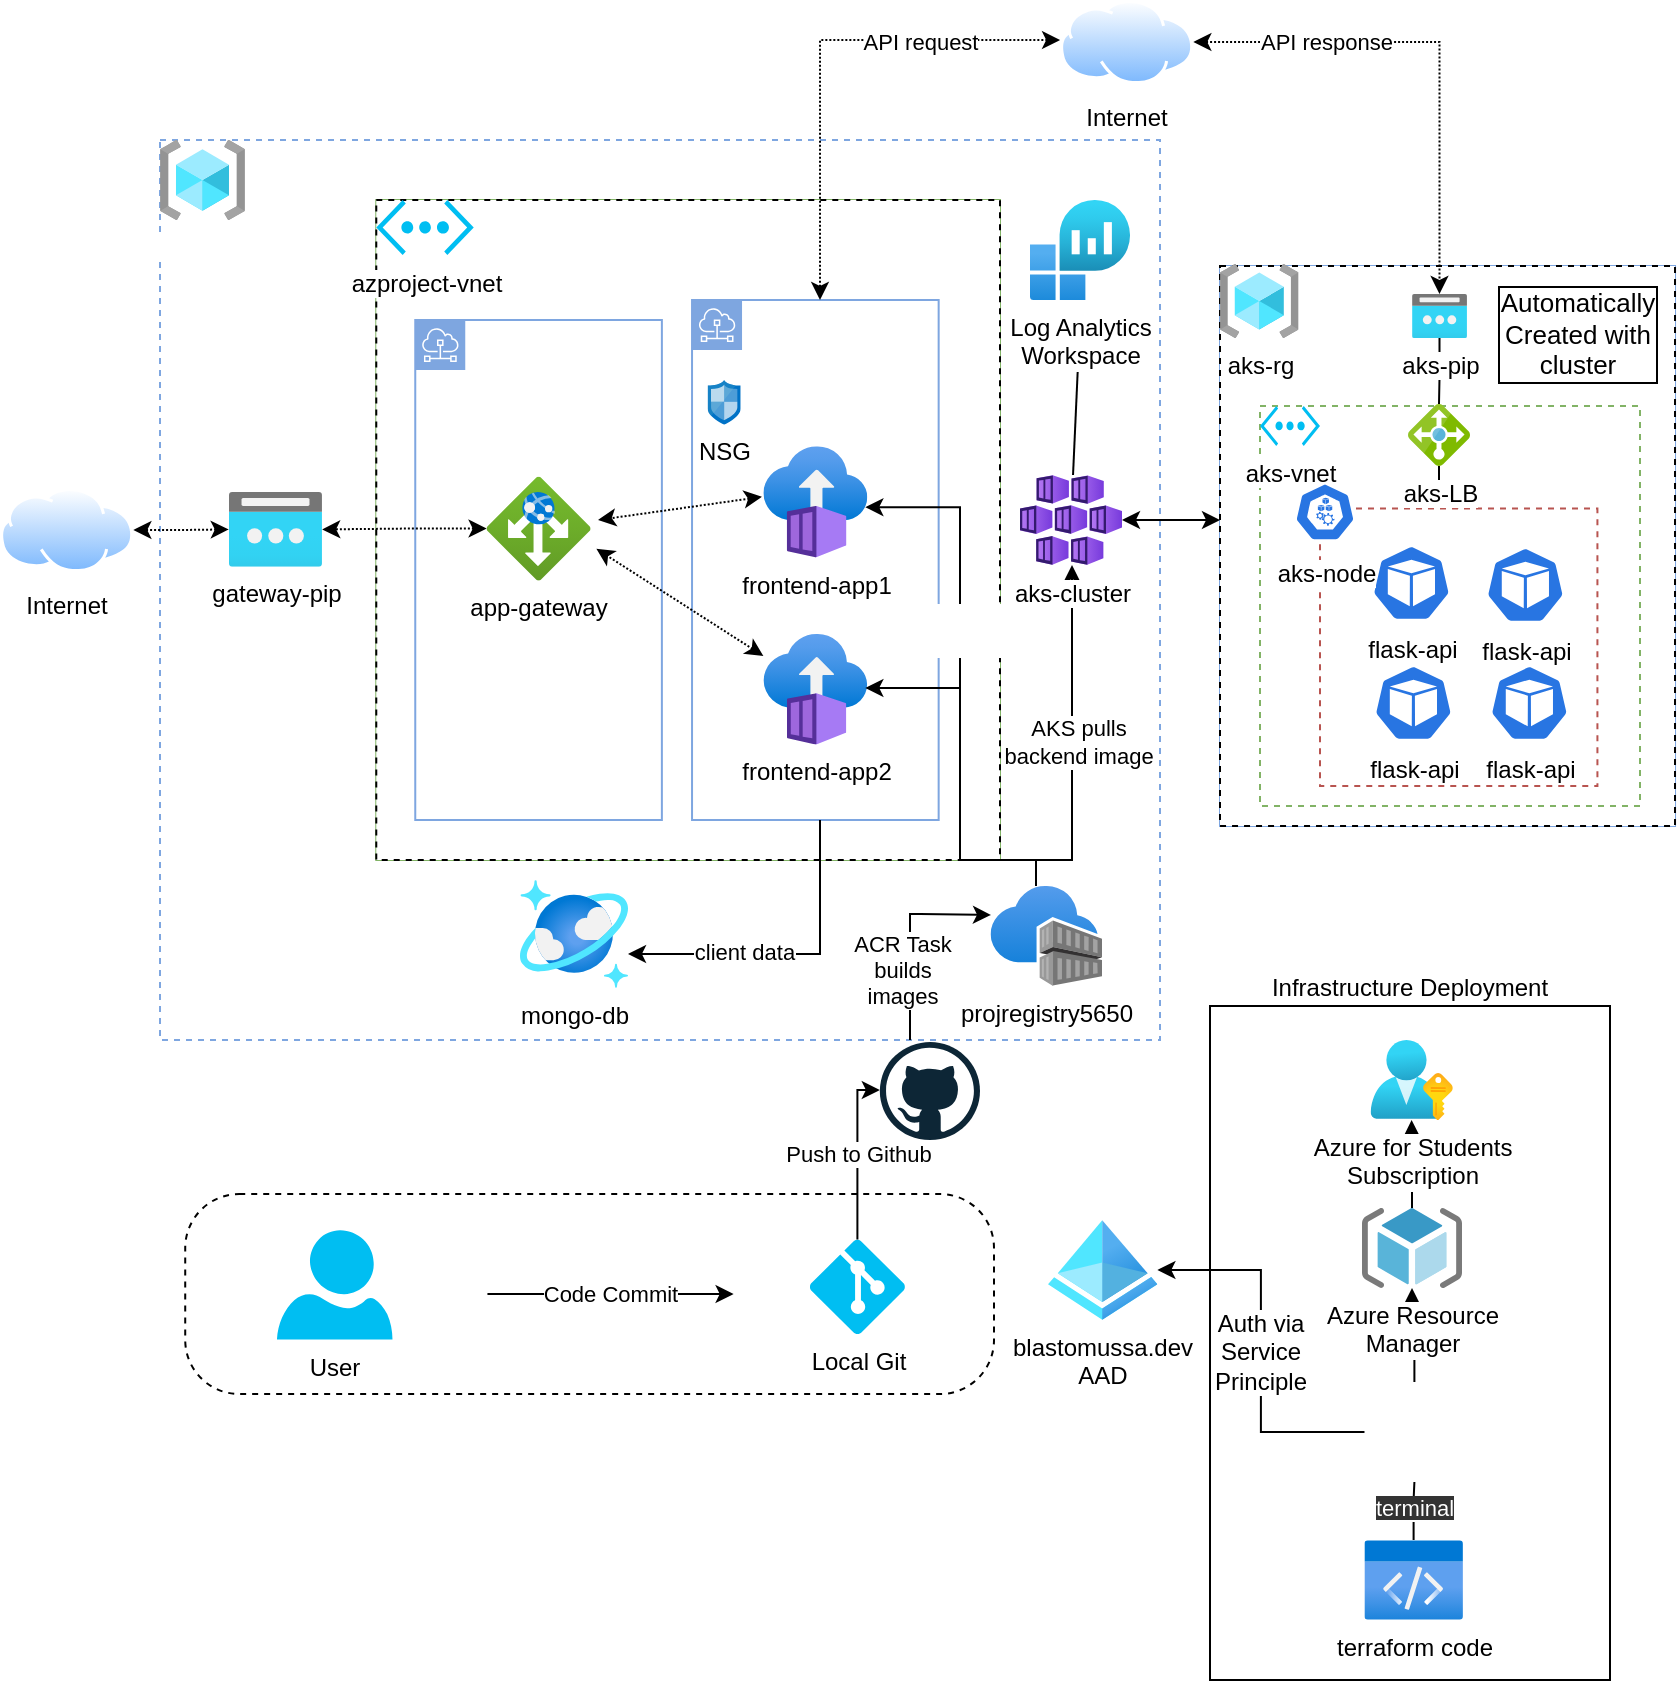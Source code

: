 <mxfile>
    <diagram id="TrvKpgeCQtAi54SfSCL_" name="Page-1">
        <mxGraphModel dx="642" dy="680" grid="1" gridSize="10" guides="1" tooltips="1" connect="1" arrows="1" fold="1" page="1" pageScale="1" pageWidth="850" pageHeight="1100" math="0" shadow="0">
            <root>
                <mxCell id="0"/>
                <mxCell id="1" parent="0"/>
                <mxCell id="jleb6WEQnlm4G8EkcGqq-151" value="Infrastructure Deployment" style="rounded=0;whiteSpace=wrap;html=1;labelBackgroundColor=default;labelBorderColor=none;fontSize=12;labelPosition=center;verticalLabelPosition=top;align=center;verticalAlign=bottom;" parent="1" vertex="1">
                    <mxGeometry x="605" y="583" width="200" height="337" as="geometry"/>
                </mxCell>
                <mxCell id="jleb6WEQnlm4G8EkcGqq-28" value="" style="rounded=0;whiteSpace=wrap;html=1;dashed=1;labelBorderColor=none;strokeColor=#7EA6E0;" parent="1" vertex="1">
                    <mxGeometry x="80" y="150" width="500" height="450" as="geometry"/>
                </mxCell>
                <mxCell id="jleb6WEQnlm4G8EkcGqq-134" style="edgeStyle=orthogonalEdgeStyle;rounded=0;orthogonalLoop=1;jettySize=auto;html=1;entryX=0.004;entryY=0.29;entryDx=0;entryDy=0;entryPerimeter=0;startArrow=none;startFill=0;endArrow=classic;endFill=1;exitX=0.75;exitY=1;exitDx=0;exitDy=0;" parent="1" source="jleb6WEQnlm4G8EkcGqq-28" target="jleb6WEQnlm4G8EkcGqq-1" edge="1">
                    <mxGeometry relative="1" as="geometry">
                        <Array as="points">
                            <mxPoint x="455" y="537"/>
                            <mxPoint x="460" y="537"/>
                        </Array>
                    </mxGeometry>
                </mxCell>
                <mxCell id="jleb6WEQnlm4G8EkcGqq-155" value="ACR Task&lt;br style=&quot;font-size: 11px;&quot;&gt;builds&lt;br style=&quot;font-size: 11px;&quot;&gt;images" style="edgeLabel;html=1;align=center;verticalAlign=middle;resizable=0;points=[];fontSize=11;" parent="jleb6WEQnlm4G8EkcGqq-134" vertex="1" connectable="0">
                    <mxGeometry x="-0.118" y="1" relative="1" as="geometry">
                        <mxPoint x="-3" y="10" as="offset"/>
                    </mxGeometry>
                </mxCell>
                <mxCell id="jleb6WEQnlm4G8EkcGqq-8" value="Internet" style="aspect=fixed;perimeter=ellipsePerimeter;html=1;align=center;shadow=0;dashed=0;spacingTop=3;image;image=img/lib/active_directory/internet_cloud.svg;" parent="1" vertex="1">
                    <mxGeometry y="324" width="66.67" height="42" as="geometry"/>
                </mxCell>
                <mxCell id="jleb6WEQnlm4G8EkcGqq-21" value="" style="group" parent="1" vertex="1" connectable="0">
                    <mxGeometry x="92.61" y="677" width="404.39" height="100" as="geometry"/>
                </mxCell>
                <mxCell id="jleb6WEQnlm4G8EkcGqq-24" value="" style="group" parent="jleb6WEQnlm4G8EkcGqq-21" vertex="1" connectable="0">
                    <mxGeometry width="404.39" height="100" as="geometry"/>
                </mxCell>
                <mxCell id="jleb6WEQnlm4G8EkcGqq-125" value="" style="group" parent="jleb6WEQnlm4G8EkcGqq-24" vertex="1" connectable="0">
                    <mxGeometry width="404.39" height="100" as="geometry"/>
                </mxCell>
                <mxCell id="jleb6WEQnlm4G8EkcGqq-17" value="" style="rounded=1;whiteSpace=wrap;html=1;dashed=1;arcSize=27;" parent="jleb6WEQnlm4G8EkcGqq-125" vertex="1">
                    <mxGeometry width="404.39" height="100" as="geometry"/>
                </mxCell>
                <mxCell id="jleb6WEQnlm4G8EkcGqq-20" value="Local Git" style="verticalLabelPosition=bottom;html=1;verticalAlign=top;align=center;strokeColor=none;fillColor=#00BEF2;shape=mxgraph.azure.git_repository;dashed=1;" parent="jleb6WEQnlm4G8EkcGqq-125" vertex="1">
                    <mxGeometry x="312.17" y="22.73" width="47.83" height="47.27" as="geometry"/>
                </mxCell>
                <mxCell id="jleb6WEQnlm4G8EkcGqq-19" value="Code Commit" style="endArrow=classic;html=1;rounded=0;" parent="jleb6WEQnlm4G8EkcGqq-125" edge="1">
                    <mxGeometry width="50" height="50" relative="1" as="geometry">
                        <mxPoint x="151.106" y="50" as="sourcePoint"/>
                        <mxPoint x="274.196" y="50.0" as="targetPoint"/>
                    </mxGeometry>
                </mxCell>
                <mxCell id="jleb6WEQnlm4G8EkcGqq-18" value="User" style="verticalLabelPosition=bottom;html=1;verticalAlign=top;align=center;strokeColor=none;fillColor=#00BEF2;shape=mxgraph.azure.user;dashed=1;" parent="jleb6WEQnlm4G8EkcGqq-125" vertex="1">
                    <mxGeometry x="45.867" y="18.182" width="57.77" height="54.545" as="geometry"/>
                </mxCell>
                <mxCell id="jleb6WEQnlm4G8EkcGqq-110" value="Push to Github" style="edgeStyle=orthogonalEdgeStyle;rounded=0;orthogonalLoop=1;jettySize=auto;html=1;" parent="1" source="jleb6WEQnlm4G8EkcGqq-20" target="jleb6WEQnlm4G8EkcGqq-7" edge="1">
                    <mxGeometry relative="1" as="geometry">
                        <Array as="points">
                            <mxPoint x="455" y="625"/>
                        </Array>
                    </mxGeometry>
                </mxCell>
                <mxCell id="jleb6WEQnlm4G8EkcGqq-119" value="Internet" style="aspect=fixed;perimeter=ellipsePerimeter;html=1;align=center;shadow=0;dashed=0;spacingTop=3;image;image=img/lib/active_directory/internet_cloud.svg;" parent="1" vertex="1">
                    <mxGeometry x="530" y="80" width="66.67" height="42" as="geometry"/>
                </mxCell>
                <mxCell id="jleb6WEQnlm4G8EkcGqq-33" value="" style="group;labelBorderColor=none;fillColor=none;strokeColor=#82b366;" parent="1" vertex="1" connectable="0">
                    <mxGeometry x="188.14" y="180" width="311.86" height="330" as="geometry"/>
                </mxCell>
                <mxCell id="jleb6WEQnlm4G8EkcGqq-37" value="" style="group" parent="jleb6WEQnlm4G8EkcGqq-33" vertex="1" connectable="0">
                    <mxGeometry width="311.86" height="330" as="geometry"/>
                </mxCell>
                <mxCell id="jleb6WEQnlm4G8EkcGqq-32" value="" style="rounded=0;whiteSpace=wrap;html=1;dashed=1;labelBackgroundColor=#D4E1F5;labelBorderColor=none;" parent="jleb6WEQnlm4G8EkcGqq-37" vertex="1">
                    <mxGeometry width="311.86" height="330" as="geometry"/>
                </mxCell>
                <mxCell id="jleb6WEQnlm4G8EkcGqq-31" value="&lt;font color=&quot;#ffffff&quot;&gt;gateway-subnet&lt;/font&gt;" style="sketch=0;outlineConnect=0;gradientColor=none;html=1;whiteSpace=wrap;fontSize=12;fontStyle=0;shape=mxgraph.aws4.group;grIcon=mxgraph.aws4.group_subnet;strokeColor=#7EA6E0;fillColor=none;verticalAlign=top;align=left;spacingLeft=30;fontColor=#000000;dashed=0;" parent="jleb6WEQnlm4G8EkcGqq-37" vertex="1">
                    <mxGeometry x="19.491" y="60" width="123.311" height="250" as="geometry"/>
                </mxCell>
                <mxCell id="jleb6WEQnlm4G8EkcGqq-5" value="app-gateway" style="aspect=fixed;html=1;points=[];align=center;image;fontSize=12;image=img/lib/azure2/networking/Application_Gateways.svg;" parent="jleb6WEQnlm4G8EkcGqq-37" vertex="1">
                    <mxGeometry x="55.161" y="138.333" width="51.977" height="51.977" as="geometry"/>
                </mxCell>
                <mxCell id="jleb6WEQnlm4G8EkcGqq-11" value="azproject-vnet" style="verticalLabelPosition=bottom;html=1;verticalAlign=top;align=center;strokeColor=none;fillColor=#00BEF2;shape=mxgraph.azure.virtual_network;pointerEvents=1;labelBackgroundColor=default;" parent="jleb6WEQnlm4G8EkcGqq-37" vertex="1">
                    <mxGeometry width="48.728" height="27.5" as="geometry"/>
                </mxCell>
                <mxCell id="jleb6WEQnlm4G8EkcGqq-30" value="&lt;font color=&quot;#ffffff&quot;&gt;frontend-subnet&lt;/font&gt;" style="sketch=0;outlineConnect=0;gradientColor=none;html=1;whiteSpace=wrap;fontSize=12;fontStyle=0;shape=mxgraph.aws4.group;grIcon=mxgraph.aws4.group_subnet;strokeColor=#7EA6E0;fillColor=none;verticalAlign=top;align=left;spacingLeft=30;fontColor=#000000;dashed=0;" parent="jleb6WEQnlm4G8EkcGqq-33" vertex="1">
                    <mxGeometry x="157.879" y="50" width="123.311" height="260" as="geometry"/>
                </mxCell>
                <mxCell id="jleb6WEQnlm4G8EkcGqq-3" value="frontend-app1" style="aspect=fixed;html=1;points=[];align=center;image;fontSize=12;image=img/lib/azure2/containers/Container_Instances.svg;" parent="jleb6WEQnlm4G8EkcGqq-33" vertex="1">
                    <mxGeometry x="193.543" y="122.923" width="51.977" height="56.037" as="geometry"/>
                </mxCell>
                <mxCell id="jleb6WEQnlm4G8EkcGqq-9" value="NSG" style="sketch=0;aspect=fixed;html=1;points=[];align=center;image;fontSize=12;image=img/lib/mscae/Network_Security_Groups_Classic.svg;" parent="jleb6WEQnlm4G8EkcGqq-33" vertex="1">
                    <mxGeometry x="165.679" y="90.003" width="16.527" height="22.334" as="geometry"/>
                </mxCell>
                <mxCell id="jleb6WEQnlm4G8EkcGqq-2" value="frontend-app2" style="aspect=fixed;html=1;points=[];align=center;image;fontSize=12;image=img/lib/azure2/compute/Container_Instances.svg;" parent="jleb6WEQnlm4G8EkcGqq-33" vertex="1">
                    <mxGeometry x="193.542" y="217.003" width="51.977" height="55.225" as="geometry"/>
                </mxCell>
                <mxCell id="jleb6WEQnlm4G8EkcGqq-114" value="" style="endArrow=classic;html=1;rounded=0;exitX=-0.014;exitY=0.455;exitDx=0;exitDy=0;exitPerimeter=0;endFill=1;startArrow=classic;startFill=1;dashed=1;dashPattern=1 1;" parent="jleb6WEQnlm4G8EkcGqq-33" source="jleb6WEQnlm4G8EkcGqq-3" edge="1">
                    <mxGeometry width="50" height="50" relative="1" as="geometry">
                        <mxPoint x="200.101" y="210" as="sourcePoint"/>
                        <mxPoint x="110.884" y="160" as="targetPoint"/>
                    </mxGeometry>
                </mxCell>
                <mxCell id="jleb6WEQnlm4G8EkcGqq-115" value="" style="endArrow=classic;html=1;rounded=0;entryX=1.056;entryY=0.694;entryDx=0;entryDy=0;entryPerimeter=0;startArrow=classic;startFill=1;endFill=1;dashed=1;dashPattern=1 1;" parent="jleb6WEQnlm4G8EkcGqq-33" source="jleb6WEQnlm4G8EkcGqq-2" target="jleb6WEQnlm4G8EkcGqq-5" edge="1">
                    <mxGeometry width="50" height="50" relative="1" as="geometry">
                        <mxPoint x="199.024" y="190.764" as="sourcePoint"/>
                        <mxPoint x="112.826" y="204.677" as="targetPoint"/>
                    </mxGeometry>
                </mxCell>
                <mxCell id="jleb6WEQnlm4G8EkcGqq-6" value="mongo-db" style="aspect=fixed;html=1;points=[];align=center;image;fontSize=12;image=img/lib/azure2/databases/Azure_Cosmos_DB.svg;" parent="1" vertex="1">
                    <mxGeometry x="260" y="520" width="54" height="54" as="geometry"/>
                </mxCell>
                <mxCell id="jleb6WEQnlm4G8EkcGqq-14" value="gateway-pip" style="aspect=fixed;html=1;points=[];align=center;image;fontSize=12;image=img/lib/azure2/networking/Public_IP_Addresses.svg;" parent="1" vertex="1">
                    <mxGeometry x="114.389" y="326" width="46.698" height="37.358" as="geometry"/>
                </mxCell>
                <mxCell id="jleb6WEQnlm4G8EkcGqq-112" value="" style="edgeStyle=orthogonalEdgeStyle;rounded=0;orthogonalLoop=1;jettySize=auto;html=1;" parent="1" source="jleb6WEQnlm4G8EkcGqq-30" target="jleb6WEQnlm4G8EkcGqq-6" edge="1">
                    <mxGeometry relative="1" as="geometry">
                        <Array as="points">
                            <mxPoint x="410" y="557"/>
                        </Array>
                    </mxGeometry>
                </mxCell>
                <mxCell id="jleb6WEQnlm4G8EkcGqq-156" value="client data" style="edgeLabel;html=1;align=center;verticalAlign=middle;resizable=0;points=[];fontSize=11;" parent="jleb6WEQnlm4G8EkcGqq-112" vertex="1" connectable="0">
                    <mxGeometry x="-0.079" y="-1" relative="1" as="geometry">
                        <mxPoint x="-30" as="offset"/>
                    </mxGeometry>
                </mxCell>
                <mxCell id="jleb6WEQnlm4G8EkcGqq-136" style="edgeStyle=orthogonalEdgeStyle;rounded=0;orthogonalLoop=1;jettySize=auto;html=1;entryX=0.981;entryY=0.547;entryDx=0;entryDy=0;entryPerimeter=0;startArrow=none;startFill=0;endArrow=classic;endFill=1;" parent="1" source="jleb6WEQnlm4G8EkcGqq-1" target="jleb6WEQnlm4G8EkcGqq-3" edge="1">
                    <mxGeometry relative="1" as="geometry">
                        <Array as="points">
                            <mxPoint x="518" y="510"/>
                            <mxPoint x="480" y="510"/>
                            <mxPoint x="480" y="334"/>
                        </Array>
                    </mxGeometry>
                </mxCell>
                <mxCell id="jleb6WEQnlm4G8EkcGqq-167" value="&lt;font style=&quot;font-size: 11px;&quot;&gt;ACI pulls&lt;br style=&quot;font-size: 11px;&quot;&gt;frontend image&lt;br style=&quot;font-size: 11px;&quot;&gt;&lt;/font&gt;" style="edgeLabel;html=1;align=center;verticalAlign=middle;resizable=0;points=[];fontSize=11;fontColor=#FFFFFF;labelBackgroundColor=default;" parent="jleb6WEQnlm4G8EkcGqq-136" vertex="1" connectable="0">
                    <mxGeometry x="0.376" relative="1" as="geometry">
                        <mxPoint x="-3" y="23" as="offset"/>
                    </mxGeometry>
                </mxCell>
                <mxCell id="jleb6WEQnlm4G8EkcGqq-137" style="edgeStyle=orthogonalEdgeStyle;rounded=0;orthogonalLoop=1;jettySize=auto;html=1;startArrow=none;startFill=0;endArrow=classic;endFill=1;" parent="1" source="jleb6WEQnlm4G8EkcGqq-1" target="jleb6WEQnlm4G8EkcGqq-4" edge="1">
                    <mxGeometry relative="1" as="geometry">
                        <mxPoint x="535" y="390" as="targetPoint"/>
                        <Array as="points">
                            <mxPoint x="518" y="510"/>
                            <mxPoint x="536" y="510"/>
                        </Array>
                    </mxGeometry>
                </mxCell>
                <mxCell id="jleb6WEQnlm4G8EkcGqq-157" value="AKS pulls&lt;br style=&quot;font-size: 11px;&quot;&gt;backend image" style="edgeLabel;html=1;align=center;verticalAlign=middle;resizable=0;points=[];fontSize=11;" parent="jleb6WEQnlm4G8EkcGqq-137" vertex="1" connectable="0">
                    <mxGeometry x="-0.048" y="-1" relative="1" as="geometry">
                        <mxPoint x="2" y="-5" as="offset"/>
                    </mxGeometry>
                </mxCell>
                <mxCell id="jleb6WEQnlm4G8EkcGqq-159" style="edgeStyle=orthogonalEdgeStyle;rounded=0;orthogonalLoop=1;jettySize=auto;html=1;entryX=0.981;entryY=0.488;entryDx=0;entryDy=0;entryPerimeter=0;fontSize=12;startArrow=none;startFill=0;endArrow=classic;endFill=1;" parent="1" target="jleb6WEQnlm4G8EkcGqq-2" edge="1">
                    <mxGeometry relative="1" as="geometry">
                        <mxPoint x="518" y="510" as="sourcePoint"/>
                        <Array as="points">
                            <mxPoint x="480" y="510"/>
                            <mxPoint x="480" y="424"/>
                        </Array>
                    </mxGeometry>
                </mxCell>
                <mxCell id="jleb6WEQnlm4G8EkcGqq-1" value="projregistry5650&lt;br&gt;" style="aspect=fixed;html=1;points=[];align=center;image;fontSize=12;image=img/lib/azure2/containers/Container_Registries.svg;" parent="1" vertex="1">
                    <mxGeometry x="495.26" y="523" width="55.74" height="50" as="geometry"/>
                </mxCell>
                <mxCell id="jleb6WEQnlm4G8EkcGqq-128" value="" style="group;labelPosition=center;verticalLabelPosition=bottom;align=center;verticalAlign=top;strokeColor=#7EA6E0;fillColor=default;" parent="1" vertex="1" connectable="0">
                    <mxGeometry x="610" y="213" width="227.51" height="280" as="geometry"/>
                </mxCell>
                <mxCell id="jleb6WEQnlm4G8EkcGqq-55" value="" style="rounded=0;whiteSpace=wrap;html=1;dashed=1;labelBackgroundColor=#D4E1F5;labelBorderColor=none;" parent="jleb6WEQnlm4G8EkcGqq-128" vertex="1">
                    <mxGeometry width="227.51" height="280" as="geometry"/>
                </mxCell>
                <mxCell id="jleb6WEQnlm4G8EkcGqq-113" value="" style="rounded=0;whiteSpace=wrap;html=1;dashed=1;labelBackgroundColor=default;labelBorderColor=none;fillColor=none;strokeColor=#82b366;" parent="jleb6WEQnlm4G8EkcGqq-128" vertex="1">
                    <mxGeometry x="20" y="70" width="190" height="200" as="geometry"/>
                </mxCell>
                <mxCell id="jleb6WEQnlm4G8EkcGqq-61" value="" style="whiteSpace=wrap;html=1;aspect=fixed;dashed=1;labelBackgroundColor=#D4E1F5;labelBorderColor=none;fillColor=none;strokeColor=#b85450;" parent="jleb6WEQnlm4G8EkcGqq-128" vertex="1">
                    <mxGeometry x="50" y="121.29" width="138.71" height="138.71" as="geometry"/>
                </mxCell>
                <mxCell id="jleb6WEQnlm4G8EkcGqq-104" value="flask-api" style="sketch=0;html=1;dashed=0;whitespace=wrap;fillColor=#2875E2;strokeColor=#ffffff;points=[[0.005,0.63,0],[0.1,0.2,0],[0.9,0.2,0],[0.5,0,0],[0.995,0.63,0],[0.72,0.99,0],[0.5,1,0],[0.28,0.99,0]];shape=mxgraph.kubernetes.icon;prIcon=pod;labelBackgroundColor=default;labelBorderColor=none;labelPosition=center;verticalLabelPosition=bottom;align=center;verticalAlign=top;" parent="jleb6WEQnlm4G8EkcGqq-128" vertex="1">
                    <mxGeometry x="133.026" y="140" width="39.325" height="39" as="geometry"/>
                </mxCell>
                <mxCell id="jleb6WEQnlm4G8EkcGqq-105" value="flask-api" style="sketch=0;html=1;dashed=0;whitespace=wrap;fillColor=#2875E2;strokeColor=#ffffff;points=[[0.005,0.63,0],[0.1,0.2,0],[0.9,0.2,0],[0.5,0,0],[0.995,0.63,0],[0.72,0.99,0],[0.5,1,0],[0.28,0.99,0]];shape=mxgraph.kubernetes.icon;prIcon=pod;labelBackgroundColor=default;labelBorderColor=none;labelPosition=center;verticalLabelPosition=bottom;align=center;verticalAlign=top;" parent="jleb6WEQnlm4G8EkcGqq-128" vertex="1">
                    <mxGeometry x="76.039" y="139" width="39.325" height="39" as="geometry"/>
                </mxCell>
                <mxCell id="jleb6WEQnlm4G8EkcGqq-106" value="flask-api" style="sketch=0;html=1;dashed=0;whitespace=wrap;fillColor=#2875E2;strokeColor=#ffffff;points=[[0.005,0.63,0],[0.1,0.2,0],[0.9,0.2,0],[0.5,0,0],[0.995,0.63,0],[0.72,0.99,0],[0.5,1,0],[0.28,0.99,0]];shape=mxgraph.kubernetes.icon;prIcon=pod;labelBackgroundColor=default;labelBorderColor=none;labelPosition=center;verticalLabelPosition=bottom;align=center;verticalAlign=top;" parent="jleb6WEQnlm4G8EkcGqq-128" vertex="1">
                    <mxGeometry x="77.039" y="199" width="39.325" height="39" as="geometry"/>
                </mxCell>
                <mxCell id="jleb6WEQnlm4G8EkcGqq-107" value="flask-api" style="sketch=0;html=1;dashed=0;whitespace=wrap;fillColor=#2875E2;strokeColor=#ffffff;points=[[0.005,0.63,0],[0.1,0.2,0],[0.9,0.2,0],[0.5,0,0],[0.995,0.63,0],[0.72,0.99,0],[0.5,1,0],[0.28,0.99,0]];shape=mxgraph.kubernetes.icon;prIcon=pod;labelBackgroundColor=default;labelBorderColor=none;labelPosition=center;verticalLabelPosition=bottom;align=center;verticalAlign=top;" parent="jleb6WEQnlm4G8EkcGqq-128" vertex="1">
                    <mxGeometry x="135.026" y="199" width="39.325" height="39" as="geometry"/>
                </mxCell>
                <mxCell id="jleb6WEQnlm4G8EkcGqq-165" value="" style="edgeStyle=orthogonalEdgeStyle;rounded=0;orthogonalLoop=1;jettySize=auto;html=1;fontSize=11;startArrow=none;startFill=0;endArrow=none;endFill=0;" parent="jleb6WEQnlm4G8EkcGqq-128" source="jleb6WEQnlm4G8EkcGqq-118" target="jleb6WEQnlm4G8EkcGqq-120" edge="1">
                    <mxGeometry relative="1" as="geometry"/>
                </mxCell>
                <mxCell id="jleb6WEQnlm4G8EkcGqq-118" value="aks-pip" style="aspect=fixed;html=1;points=[];align=center;image;fontSize=12;image=img/lib/azure2/networking/Public_IP_Addresses.svg;dashed=1;labelBackgroundColor=default;labelBorderColor=none;" parent="jleb6WEQnlm4G8EkcGqq-128" vertex="1">
                    <mxGeometry x="96.03" y="14" width="27.5" height="22" as="geometry"/>
                </mxCell>
                <mxCell id="jleb6WEQnlm4G8EkcGqq-12" value="aks-vnet" style="verticalLabelPosition=bottom;html=1;verticalAlign=top;align=center;strokeColor=none;fillColor=#00BEF2;shape=mxgraph.azure.virtual_network;pointerEvents=1;labelBackgroundColor=default;" parent="jleb6WEQnlm4G8EkcGqq-128" vertex="1">
                    <mxGeometry x="20" y="70" width="30" height="20" as="geometry"/>
                </mxCell>
                <mxCell id="jleb6WEQnlm4G8EkcGqq-166" value="" style="edgeStyle=orthogonalEdgeStyle;rounded=0;orthogonalLoop=1;jettySize=auto;html=1;fontSize=11;startArrow=none;startFill=0;endArrow=classic;endFill=1;entryX=0.5;entryY=0;entryDx=0;entryDy=0;" parent="jleb6WEQnlm4G8EkcGqq-128" source="jleb6WEQnlm4G8EkcGqq-120" target="jleb6WEQnlm4G8EkcGqq-61" edge="1">
                    <mxGeometry relative="1" as="geometry"/>
                </mxCell>
                <mxCell id="jleb6WEQnlm4G8EkcGqq-120" value="aks-LB" style="sketch=0;aspect=fixed;html=1;points=[];align=center;image;fontSize=12;image=img/lib/mscae/Load_Balancer_feature.svg;dashed=1;labelBackgroundColor=default;labelBorderColor=none;" parent="jleb6WEQnlm4G8EkcGqq-128" vertex="1">
                    <mxGeometry x="94" y="69" width="31" height="31" as="geometry"/>
                </mxCell>
                <mxCell id="jleb6WEQnlm4G8EkcGqq-140" value="aks-node" style="sketch=0;html=1;dashed=0;whitespace=wrap;fillColor=#2875E2;strokeColor=#ffffff;points=[[0.005,0.63,0],[0.1,0.2,0],[0.9,0.2,0],[0.5,0,0],[0.995,0.63,0],[0.72,0.99,0],[0.5,1,0],[0.28,0.99,0]];shape=mxgraph.kubernetes.icon;prIcon=node;labelBackgroundColor=default;labelBorderColor=none;fontSize=12;labelPosition=center;verticalLabelPosition=bottom;align=center;verticalAlign=top;" parent="jleb6WEQnlm4G8EkcGqq-128" vertex="1">
                    <mxGeometry x="37.5" y="106" width="30" height="34" as="geometry"/>
                </mxCell>
                <mxCell id="jleb6WEQnlm4G8EkcGqq-147" value="aks-rg" style="aspect=fixed;html=1;points=[];align=center;image;fontSize=12;image=img/lib/azure2/general/Resource_Groups.svg;dashed=1;labelBackgroundColor=default;labelBorderColor=none;" parent="jleb6WEQnlm4G8EkcGqq-128" vertex="1">
                    <mxGeometry y="-1" width="39.31" height="37" as="geometry"/>
                </mxCell>
                <mxCell id="jleb6WEQnlm4G8EkcGqq-138" value="Automatically Created with cluster" style="text;html=1;strokeColor=none;fillColor=none;align=center;verticalAlign=middle;whiteSpace=wrap;rounded=0;dashed=1;labelBackgroundColor=default;labelBorderColor=default;fontSize=13;" parent="jleb6WEQnlm4G8EkcGqq-128" vertex="1">
                    <mxGeometry x="156" y="29" width="46.24" height="10" as="geometry"/>
                </mxCell>
                <mxCell id="jleb6WEQnlm4G8EkcGqq-129" value="" style="edgeStyle=orthogonalEdgeStyle;rounded=0;orthogonalLoop=1;jettySize=auto;html=1;startArrow=classic;startFill=1;endArrow=classic;endFill=1;" parent="1" source="jleb6WEQnlm4G8EkcGqq-4" edge="1">
                    <mxGeometry relative="1" as="geometry">
                        <mxPoint x="610" y="340" as="targetPoint"/>
                    </mxGeometry>
                </mxCell>
                <mxCell id="jleb6WEQnlm4G8EkcGqq-133" value="" style="edgeStyle=orthogonalEdgeStyle;rounded=0;orthogonalLoop=1;jettySize=auto;html=1;startArrow=classic;startFill=1;endArrow=classic;endFill=1;dashed=1;dashPattern=1 1;" parent="1" source="jleb6WEQnlm4G8EkcGqq-5" target="jleb6WEQnlm4G8EkcGqq-14" edge="1">
                    <mxGeometry relative="1" as="geometry"/>
                </mxCell>
                <mxCell id="jleb6WEQnlm4G8EkcGqq-108" value="" style="edgeStyle=orthogonalEdgeStyle;rounded=0;orthogonalLoop=1;jettySize=auto;html=1;startArrow=classic;startFill=1;dashed=1;dashPattern=1 1;" parent="1" source="jleb6WEQnlm4G8EkcGqq-8" target="jleb6WEQnlm4G8EkcGqq-14" edge="1">
                    <mxGeometry relative="1" as="geometry"/>
                </mxCell>
                <mxCell id="jleb6WEQnlm4G8EkcGqq-123" style="edgeStyle=orthogonalEdgeStyle;rounded=0;orthogonalLoop=1;jettySize=auto;html=1;dashed=1;endArrow=classic;endFill=1;startArrow=classic;startFill=1;dashPattern=1 1;" parent="1" source="jleb6WEQnlm4G8EkcGqq-119" target="jleb6WEQnlm4G8EkcGqq-30" edge="1">
                    <mxGeometry relative="1" as="geometry">
                        <mxPoint x="390" y="110" as="targetPoint"/>
                        <Array as="points">
                            <mxPoint x="410" y="100"/>
                        </Array>
                    </mxGeometry>
                </mxCell>
                <mxCell id="jleb6WEQnlm4G8EkcGqq-163" value="API request" style="edgeLabel;html=1;align=center;verticalAlign=middle;resizable=0;points=[];fontSize=11;" parent="jleb6WEQnlm4G8EkcGqq-123" vertex="1" connectable="0">
                    <mxGeometry x="-0.207" relative="1" as="geometry">
                        <mxPoint x="29" y="1" as="offset"/>
                    </mxGeometry>
                </mxCell>
                <mxCell id="jleb6WEQnlm4G8EkcGqq-4" value="aks-cluster" style="aspect=fixed;html=1;points=[];align=center;image;fontSize=12;image=img/lib/azure2/containers/Kubernetes_Services.svg;" parent="1" vertex="1">
                    <mxGeometry x="510" y="317.5" width="51" height="45" as="geometry"/>
                </mxCell>
                <mxCell id="jleb6WEQnlm4G8EkcGqq-7" value="" style="dashed=0;outlineConnect=0;html=1;align=center;labelPosition=center;verticalLabelPosition=bottom;verticalAlign=top;shape=mxgraph.weblogos.github;labelBackgroundColor=default;" parent="1" vertex="1">
                    <mxGeometry x="439.92" y="601" width="50.08" height="49" as="geometry"/>
                </mxCell>
                <mxCell id="jleb6WEQnlm4G8EkcGqq-122" style="edgeStyle=orthogonalEdgeStyle;rounded=0;orthogonalLoop=1;jettySize=auto;html=1;dashed=1;endArrow=classic;endFill=1;startArrow=classic;startFill=1;dashPattern=1 1;" parent="1" source="jleb6WEQnlm4G8EkcGqq-119" target="jleb6WEQnlm4G8EkcGqq-118" edge="1">
                    <mxGeometry relative="1" as="geometry">
                        <mxPoint x="690" y="110" as="targetPoint"/>
                    </mxGeometry>
                </mxCell>
                <mxCell id="jleb6WEQnlm4G8EkcGqq-164" value="API response" style="edgeLabel;html=1;align=center;verticalAlign=middle;resizable=0;points=[];fontSize=11;" parent="jleb6WEQnlm4G8EkcGqq-122" vertex="1" connectable="0">
                    <mxGeometry x="-0.206" y="2" relative="1" as="geometry">
                        <mxPoint x="-33" y="2" as="offset"/>
                    </mxGeometry>
                </mxCell>
                <mxCell id="jleb6WEQnlm4G8EkcGqq-154" value="" style="edgeStyle=orthogonalEdgeStyle;rounded=0;orthogonalLoop=1;jettySize=auto;html=1;fontSize=12;startArrow=none;startFill=0;endArrow=classic;endFill=1;" parent="1" source="jleb6WEQnlm4G8EkcGqq-161" target="jleb6WEQnlm4G8EkcGqq-145" edge="1">
                    <mxGeometry relative="1" as="geometry"/>
                </mxCell>
                <mxCell id="jleb6WEQnlm4G8EkcGqq-143" value="terraform code" style="aspect=fixed;html=1;points=[];align=center;image;fontSize=12;image=img/lib/azure2/general/Code.svg;dashed=1;labelBackgroundColor=default;labelBorderColor=none;" parent="1" vertex="1">
                    <mxGeometry x="682.23" y="850" width="49.23" height="40" as="geometry"/>
                </mxCell>
                <mxCell id="jleb6WEQnlm4G8EkcGqq-149" value="" style="edgeStyle=orthogonalEdgeStyle;rounded=0;orthogonalLoop=1;jettySize=auto;html=1;fontSize=12;startArrow=none;startFill=0;endArrow=classic;endFill=1;" parent="1" source="jleb6WEQnlm4G8EkcGqq-145" target="jleb6WEQnlm4G8EkcGqq-142" edge="1">
                    <mxGeometry relative="1" as="geometry"/>
                </mxCell>
                <mxCell id="jleb6WEQnlm4G8EkcGqq-145" value="Azure Resource&lt;br&gt;Manager" style="sketch=0;aspect=fixed;html=1;points=[];align=center;image;fontSize=12;image=img/lib/mscae/ResourceGroup.svg;dashed=1;labelBackgroundColor=default;labelBorderColor=none;" parent="1" vertex="1">
                    <mxGeometry x="681" y="684" width="50" height="40" as="geometry"/>
                </mxCell>
                <mxCell id="jleb6WEQnlm4G8EkcGqq-146" value="&lt;span style=&quot;font-family: &amp;#34;helvetica&amp;#34; ; font-size: 12px ; font-style: normal ; letter-spacing: normal ; text-align: center ; text-indent: 0px ; text-transform: none ; word-spacing: 0px ; float: none ; display: inline&quot;&gt;&lt;font color=&quot;#ffffff&quot;&gt;AzProject-RG&lt;/font&gt;&lt;/span&gt;" style="aspect=fixed;html=1;points=[];align=center;image;fontSize=12;image=img/lib/azure2/general/Resource_Groups.svg;dashed=1;labelBackgroundColor=default;labelBorderColor=none;fontStyle=0" parent="1" vertex="1">
                    <mxGeometry x="80" y="150" width="42.5" height="40" as="geometry"/>
                </mxCell>
                <mxCell id="jleb6WEQnlm4G8EkcGqq-142" value="Azure for Students&lt;br&gt;Subscription" style="aspect=fixed;html=1;points=[];align=center;image;fontSize=12;image=img/lib/azure2/azure_stack/User_Subscriptions.svg;dashed=1;labelBackgroundColor=default;labelBorderColor=none;" parent="1" vertex="1">
                    <mxGeometry x="685.24" y="600" width="41.22" height="40" as="geometry"/>
                </mxCell>
                <mxCell id="jleb6WEQnlm4G8EkcGqq-153" value="Auth via&lt;br&gt;Service&lt;br&gt;Principle" style="edgeStyle=orthogonalEdgeStyle;rounded=0;orthogonalLoop=1;jettySize=auto;html=1;fontSize=12;startArrow=classic;startFill=1;endArrow=none;endFill=0;entryX=0;entryY=0.5;entryDx=0;entryDy=0;" parent="1" source="jleb6WEQnlm4G8EkcGqq-152" target="jleb6WEQnlm4G8EkcGqq-161" edge="1">
                    <mxGeometry relative="1" as="geometry"/>
                </mxCell>
                <mxCell id="jleb6WEQnlm4G8EkcGqq-152" value="blastomussa.dev&lt;br&gt;AAD" style="aspect=fixed;html=1;points=[];align=center;image;fontSize=12;image=img/lib/azure2/identity/Azure_Active_Directory.svg;labelBackgroundColor=default;labelBorderColor=none;" parent="1" vertex="1">
                    <mxGeometry x="524" y="690" width="54.69" height="50" as="geometry"/>
                </mxCell>
                <mxCell id="jleb6WEQnlm4G8EkcGqq-162" value="" style="edgeStyle=orthogonalEdgeStyle;rounded=0;orthogonalLoop=1;jettySize=auto;html=1;fontSize=12;startArrow=none;startFill=0;endArrow=none;endFill=1;" parent="1" source="jleb6WEQnlm4G8EkcGqq-143" target="jleb6WEQnlm4G8EkcGqq-161" edge="1">
                    <mxGeometry relative="1" as="geometry">
                        <mxPoint x="704.923" y="840" as="sourcePoint"/>
                        <mxPoint x="705" y="742" as="targetPoint"/>
                    </mxGeometry>
                </mxCell>
                <mxCell id="3" value="" style="endArrow=classic;html=1;" parent="1" source="jleb6WEQnlm4G8EkcGqq-4" edge="1">
                    <mxGeometry width="50" height="50" relative="1" as="geometry">
                        <mxPoint x="310" y="370" as="sourcePoint"/>
                        <mxPoint x="540" y="240" as="targetPoint"/>
                    </mxGeometry>
                </mxCell>
                <mxCell id="jleb6WEQnlm4G8EkcGqq-161" value="&lt;font color=&quot;#ffffff&quot; style=&quot;background-color: rgb(51 , 51 , 51)&quot;&gt;terminal&lt;/font&gt;" style="shape=image;html=1;verticalAlign=top;verticalLabelPosition=bottom;labelBackgroundColor=#ffffff;imageAspect=0;aspect=fixed;image=https://cdn4.iconfinder.com/data/icons/icocentre-free-icons/170/f-command_256-128.png;labelBorderColor=none;fontSize=11;" parent="1" vertex="1">
                    <mxGeometry x="682.24" y="771" width="50" height="50" as="geometry"/>
                </mxCell>
                <mxCell id="2" value="Log Analytics&lt;br&gt;Workspace" style="aspect=fixed;html=1;points=[];align=center;image;fontSize=12;image=img/lib/azure2/management_governance/Log_Analytics_Workspaces.svg;" parent="1" vertex="1">
                    <mxGeometry x="515" y="180" width="50" height="50" as="geometry"/>
                </mxCell>
            </root>
        </mxGraphModel>
    </diagram>
</mxfile>